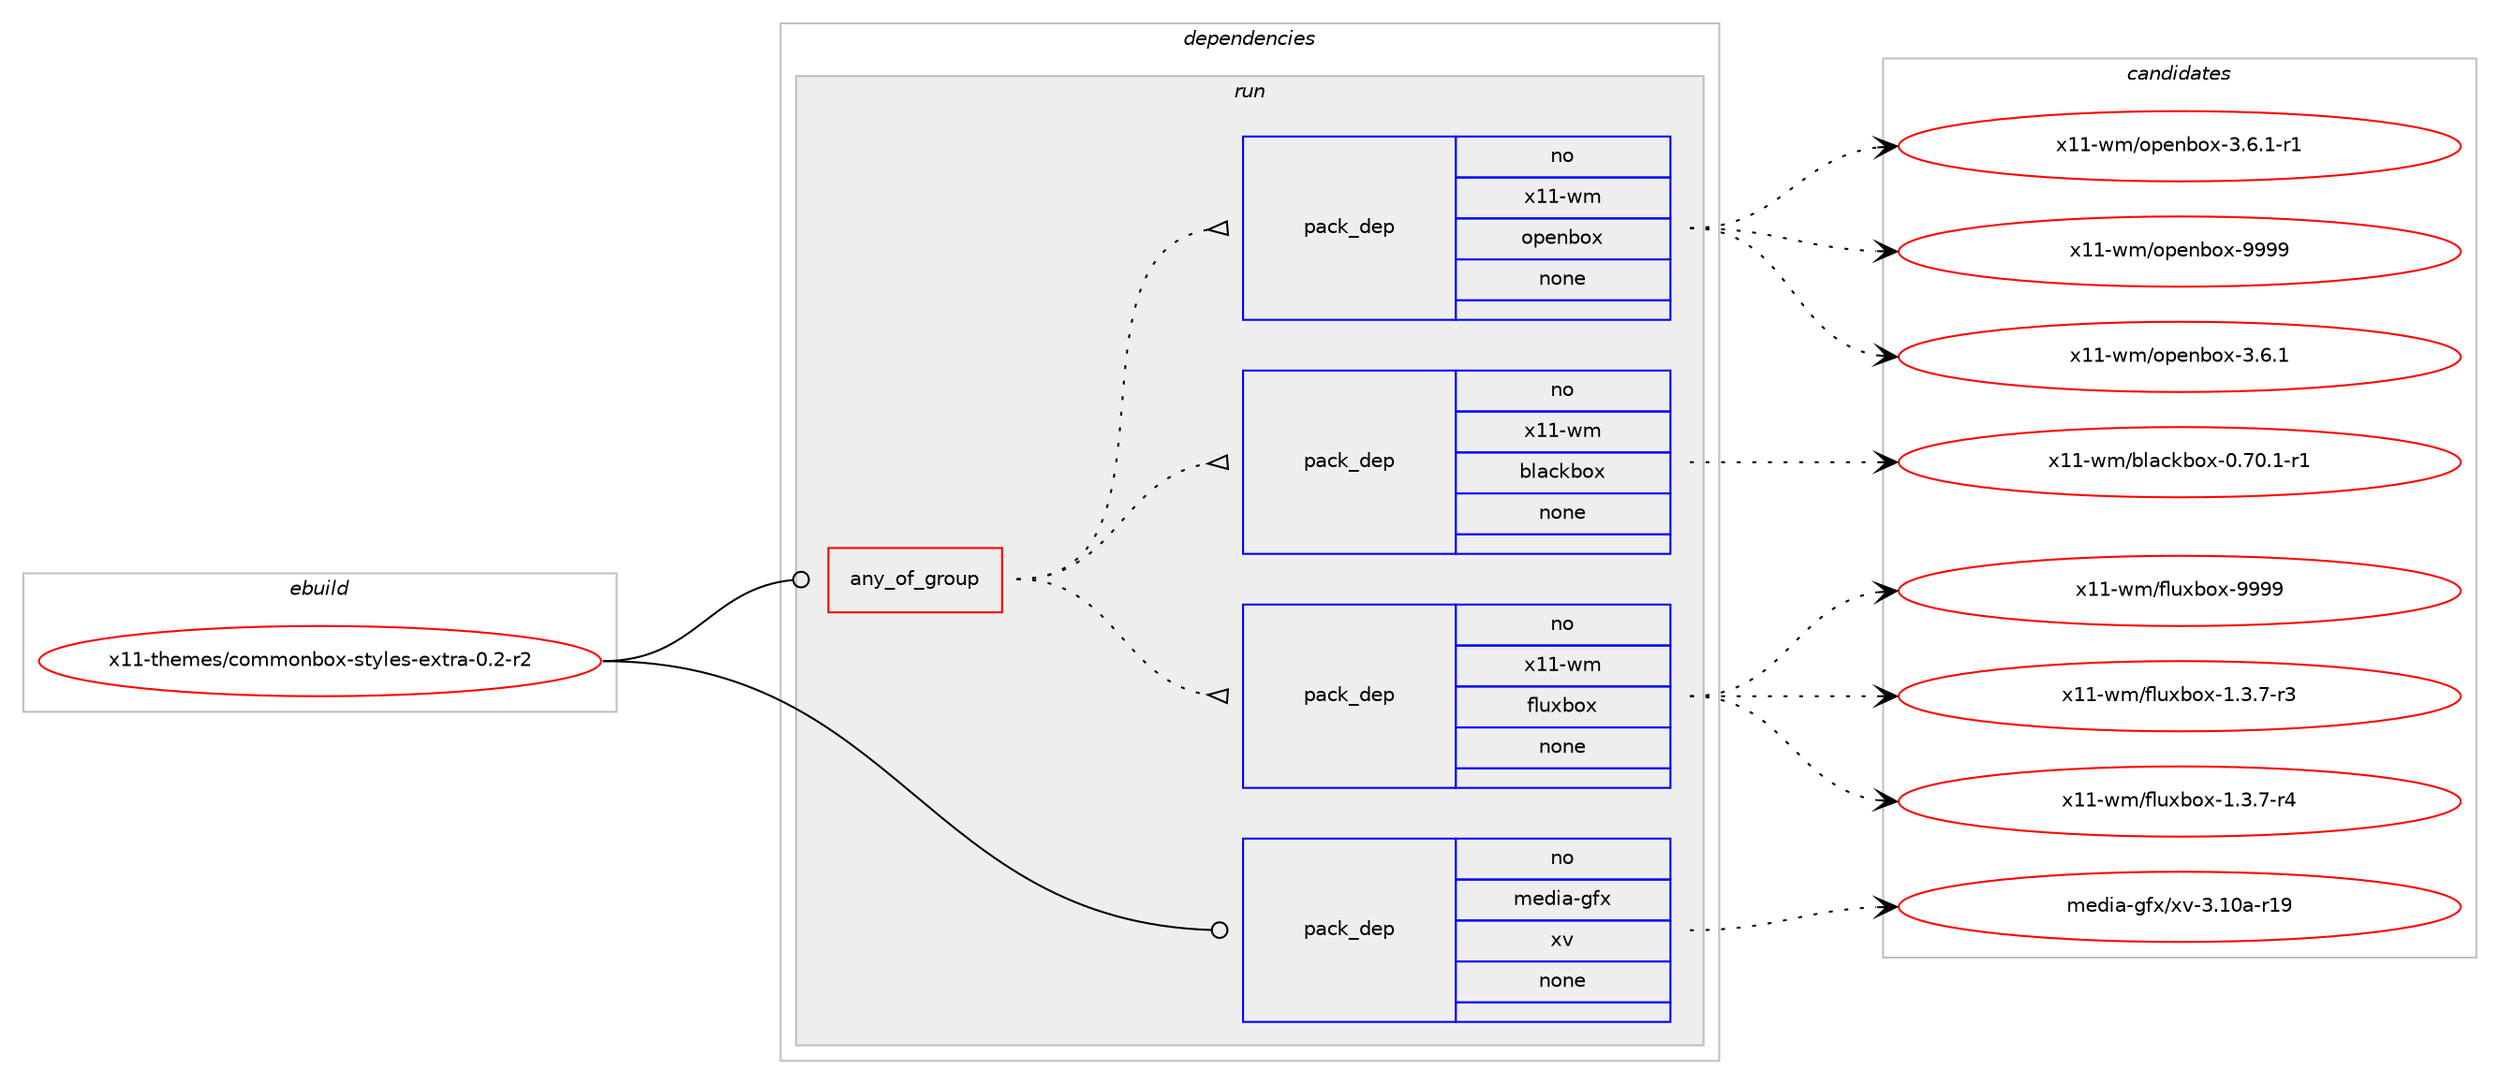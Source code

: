 digraph prolog {

# *************
# Graph options
# *************

newrank=true;
concentrate=true;
compound=true;
graph [rankdir=LR,fontname=Helvetica,fontsize=10,ranksep=1.5];#, ranksep=2.5, nodesep=0.2];
edge  [arrowhead=vee];
node  [fontname=Helvetica,fontsize=10];

# **********
# The ebuild
# **********

subgraph cluster_leftcol {
color=gray;
rank=same;
label=<<i>ebuild</i>>;
id [label="x11-themes/commonbox-styles-extra-0.2-r2", color=red, width=4, href="../x11-themes/commonbox-styles-extra-0.2-r2.svg"];
}

# ****************
# The dependencies
# ****************

subgraph cluster_midcol {
color=gray;
label=<<i>dependencies</i>>;
subgraph cluster_compile {
fillcolor="#eeeeee";
style=filled;
label=<<i>compile</i>>;
}
subgraph cluster_compileandrun {
fillcolor="#eeeeee";
style=filled;
label=<<i>compile and run</i>>;
}
subgraph cluster_run {
fillcolor="#eeeeee";
style=filled;
label=<<i>run</i>>;
subgraph any28815 {
dependency1768809 [label=<<TABLE BORDER="0" CELLBORDER="1" CELLSPACING="0" CELLPADDING="4"><TR><TD CELLPADDING="10">any_of_group</TD></TR></TABLE>>, shape=none, color=red];subgraph pack1271814 {
dependency1768810 [label=<<TABLE BORDER="0" CELLBORDER="1" CELLSPACING="0" CELLPADDING="4" WIDTH="220"><TR><TD ROWSPAN="6" CELLPADDING="30">pack_dep</TD></TR><TR><TD WIDTH="110">no</TD></TR><TR><TD>x11-wm</TD></TR><TR><TD>fluxbox</TD></TR><TR><TD>none</TD></TR><TR><TD></TD></TR></TABLE>>, shape=none, color=blue];
}
dependency1768809:e -> dependency1768810:w [weight=20,style="dotted",arrowhead="oinv"];
subgraph pack1271815 {
dependency1768811 [label=<<TABLE BORDER="0" CELLBORDER="1" CELLSPACING="0" CELLPADDING="4" WIDTH="220"><TR><TD ROWSPAN="6" CELLPADDING="30">pack_dep</TD></TR><TR><TD WIDTH="110">no</TD></TR><TR><TD>x11-wm</TD></TR><TR><TD>blackbox</TD></TR><TR><TD>none</TD></TR><TR><TD></TD></TR></TABLE>>, shape=none, color=blue];
}
dependency1768809:e -> dependency1768811:w [weight=20,style="dotted",arrowhead="oinv"];
subgraph pack1271816 {
dependency1768812 [label=<<TABLE BORDER="0" CELLBORDER="1" CELLSPACING="0" CELLPADDING="4" WIDTH="220"><TR><TD ROWSPAN="6" CELLPADDING="30">pack_dep</TD></TR><TR><TD WIDTH="110">no</TD></TR><TR><TD>x11-wm</TD></TR><TR><TD>openbox</TD></TR><TR><TD>none</TD></TR><TR><TD></TD></TR></TABLE>>, shape=none, color=blue];
}
dependency1768809:e -> dependency1768812:w [weight=20,style="dotted",arrowhead="oinv"];
}
id:e -> dependency1768809:w [weight=20,style="solid",arrowhead="odot"];
subgraph pack1271817 {
dependency1768813 [label=<<TABLE BORDER="0" CELLBORDER="1" CELLSPACING="0" CELLPADDING="4" WIDTH="220"><TR><TD ROWSPAN="6" CELLPADDING="30">pack_dep</TD></TR><TR><TD WIDTH="110">no</TD></TR><TR><TD>media-gfx</TD></TR><TR><TD>xv</TD></TR><TR><TD>none</TD></TR><TR><TD></TD></TR></TABLE>>, shape=none, color=blue];
}
id:e -> dependency1768813:w [weight=20,style="solid",arrowhead="odot"];
}
}

# **************
# The candidates
# **************

subgraph cluster_choices {
rank=same;
color=gray;
label=<<i>candidates</i>>;

subgraph choice1271814 {
color=black;
nodesep=1;
choice12049494511910947102108117120981111204549465146554511451 [label="x11-wm/fluxbox-1.3.7-r3", color=red, width=4,href="../x11-wm/fluxbox-1.3.7-r3.svg"];
choice12049494511910947102108117120981111204549465146554511452 [label="x11-wm/fluxbox-1.3.7-r4", color=red, width=4,href="../x11-wm/fluxbox-1.3.7-r4.svg"];
choice12049494511910947102108117120981111204557575757 [label="x11-wm/fluxbox-9999", color=red, width=4,href="../x11-wm/fluxbox-9999.svg"];
dependency1768810:e -> choice12049494511910947102108117120981111204549465146554511451:w [style=dotted,weight="100"];
dependency1768810:e -> choice12049494511910947102108117120981111204549465146554511452:w [style=dotted,weight="100"];
dependency1768810:e -> choice12049494511910947102108117120981111204557575757:w [style=dotted,weight="100"];
}
subgraph choice1271815 {
color=black;
nodesep=1;
choice1204949451191094798108979910798111120454846554846494511449 [label="x11-wm/blackbox-0.70.1-r1", color=red, width=4,href="../x11-wm/blackbox-0.70.1-r1.svg"];
dependency1768811:e -> choice1204949451191094798108979910798111120454846554846494511449:w [style=dotted,weight="100"];
}
subgraph choice1271816 {
color=black;
nodesep=1;
choice1204949451191094711111210111098111120455146544649 [label="x11-wm/openbox-3.6.1", color=red, width=4,href="../x11-wm/openbox-3.6.1.svg"];
choice12049494511910947111112101110981111204551465446494511449 [label="x11-wm/openbox-3.6.1-r1", color=red, width=4,href="../x11-wm/openbox-3.6.1-r1.svg"];
choice12049494511910947111112101110981111204557575757 [label="x11-wm/openbox-9999", color=red, width=4,href="../x11-wm/openbox-9999.svg"];
dependency1768812:e -> choice1204949451191094711111210111098111120455146544649:w [style=dotted,weight="100"];
dependency1768812:e -> choice12049494511910947111112101110981111204551465446494511449:w [style=dotted,weight="100"];
dependency1768812:e -> choice12049494511910947111112101110981111204557575757:w [style=dotted,weight="100"];
}
subgraph choice1271817 {
color=black;
nodesep=1;
choice109101100105974510310212047120118455146494897451144957 [label="media-gfx/xv-3.10a-r19", color=red, width=4,href="../media-gfx/xv-3.10a-r19.svg"];
dependency1768813:e -> choice109101100105974510310212047120118455146494897451144957:w [style=dotted,weight="100"];
}
}

}
